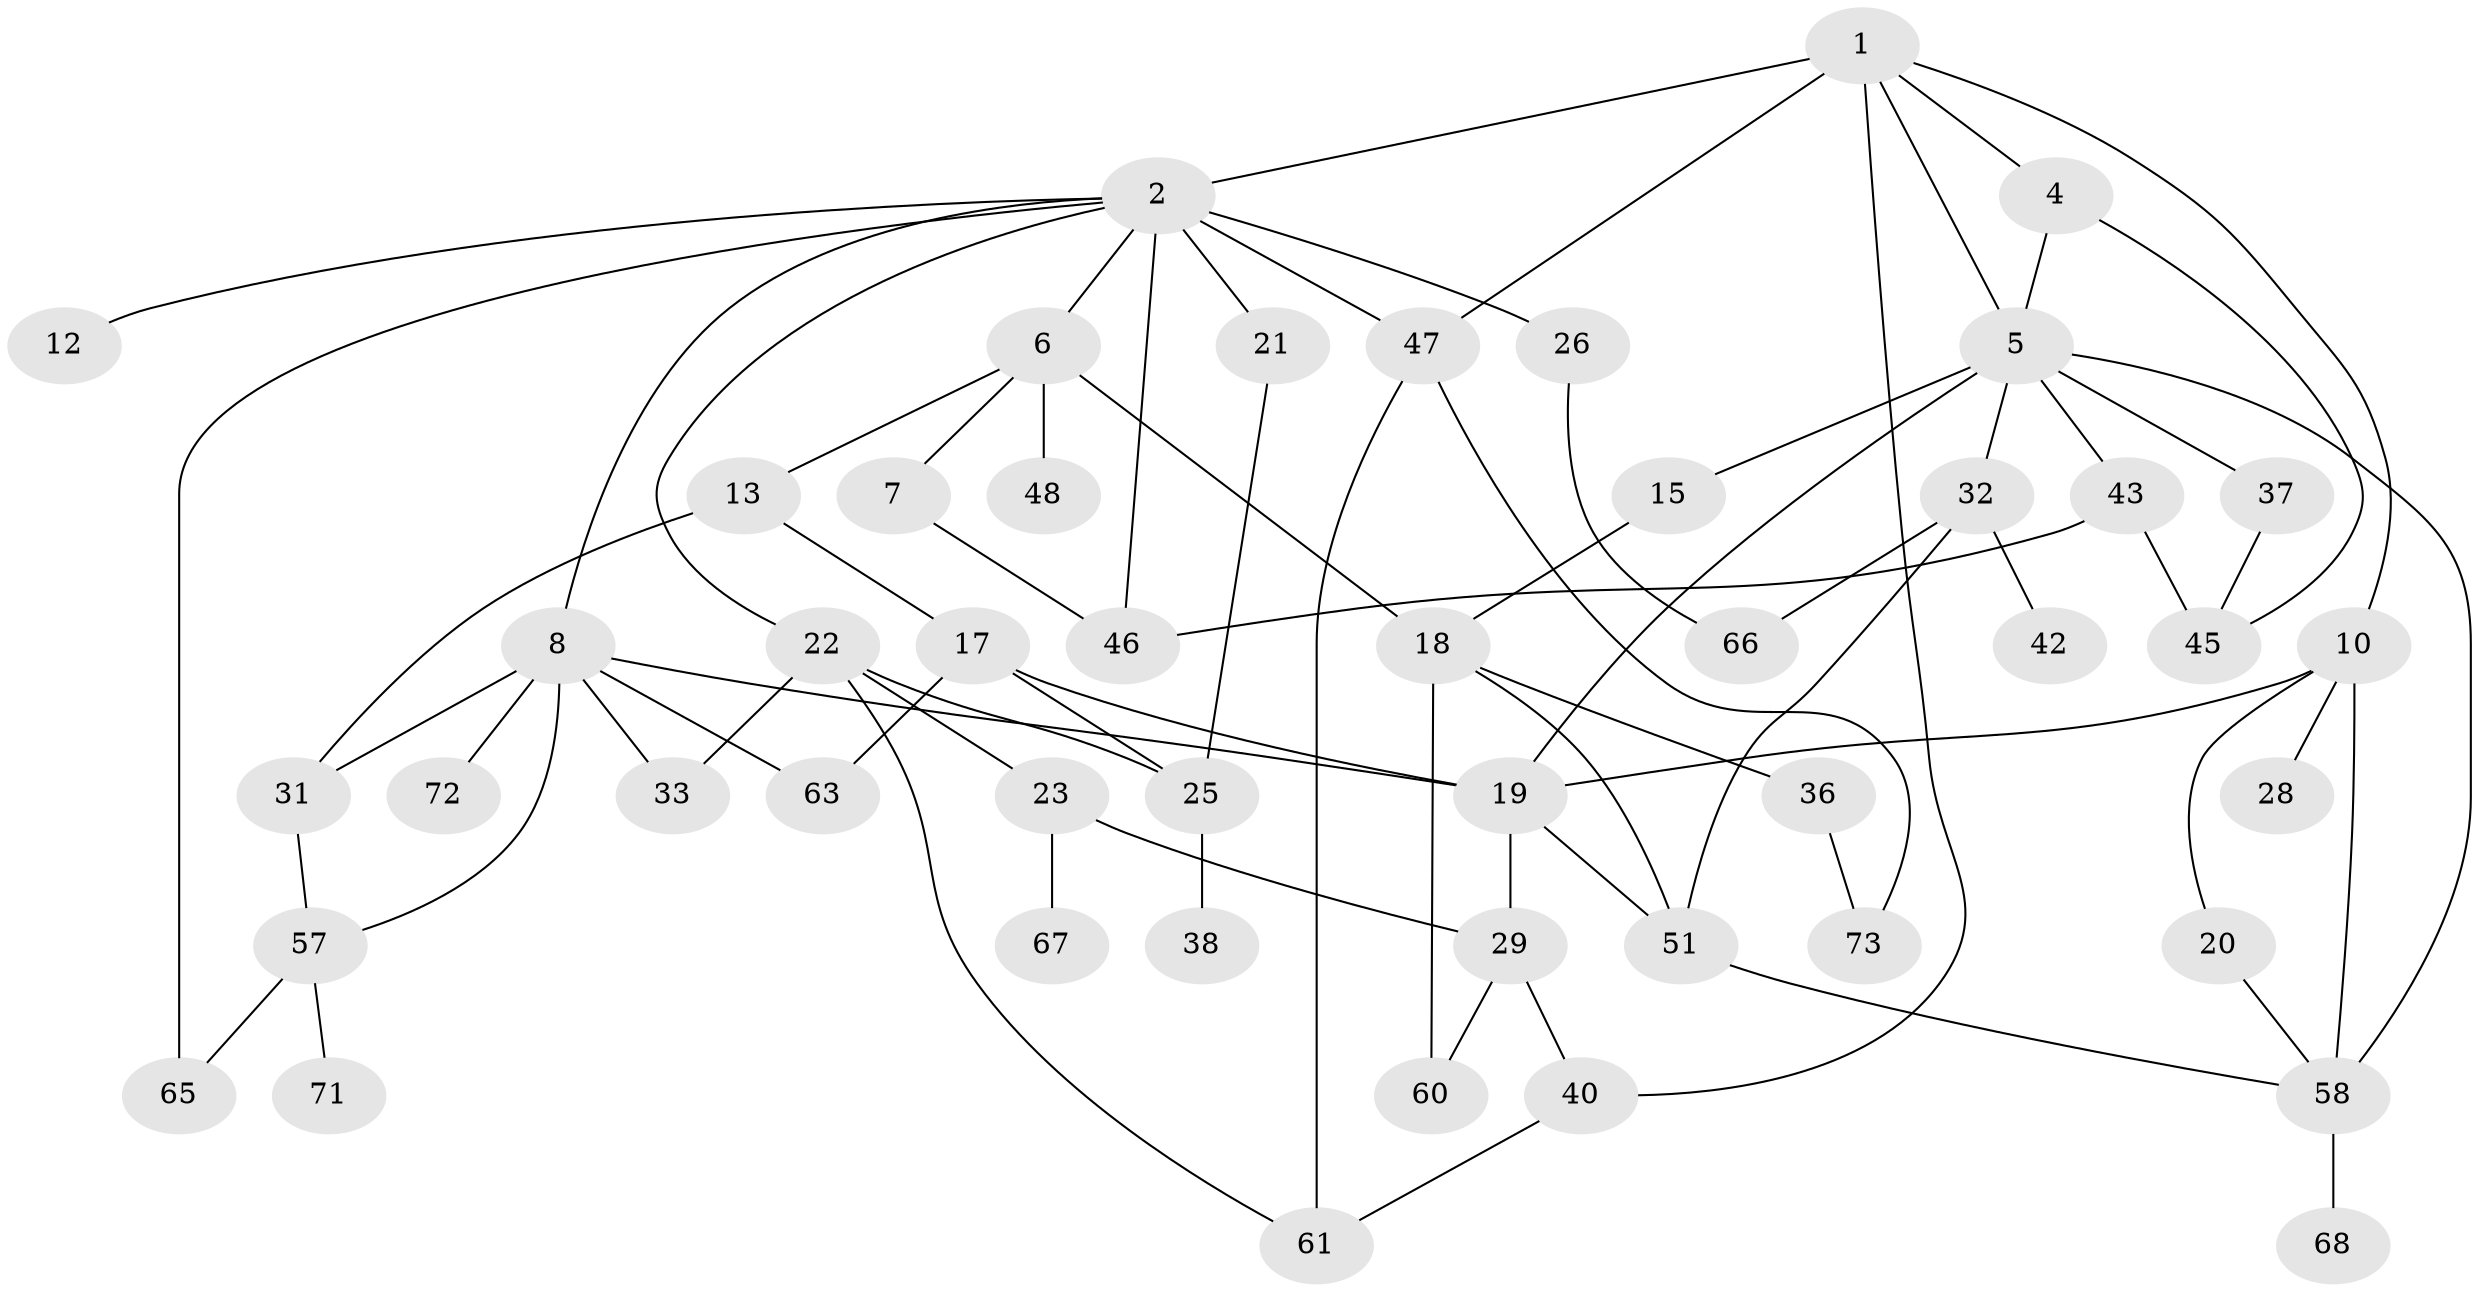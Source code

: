 // Generated by graph-tools (version 1.1) at 2025/51/02/27/25 19:51:37]
// undirected, 48 vertices, 76 edges
graph export_dot {
graph [start="1"]
  node [color=gray90,style=filled];
  1 [super="+35"];
  2 [super="+3"];
  4;
  5 [super="+11"];
  6 [super="+14"];
  7 [super="+56"];
  8 [super="+9"];
  10 [super="+16"];
  12;
  13;
  15;
  17 [super="+59"];
  18 [super="+24"];
  19 [super="+27"];
  20;
  21 [super="+69"];
  22 [super="+39"];
  23 [super="+53"];
  25 [super="+30"];
  26 [super="+41"];
  28;
  29 [super="+34"];
  31;
  32 [super="+55"];
  33 [super="+50"];
  36;
  37;
  38;
  40 [super="+64"];
  42;
  43 [super="+44"];
  45 [super="+49"];
  46 [super="+52"];
  47 [super="+54"];
  48;
  51;
  57 [super="+70"];
  58 [super="+62"];
  60;
  61;
  63;
  65;
  66;
  67;
  68;
  71;
  72;
  73;
  1 -- 2 [weight=2];
  1 -- 4;
  1 -- 10;
  1 -- 40;
  1 -- 47;
  1 -- 5;
  2 -- 8;
  2 -- 12;
  2 -- 21;
  2 -- 22;
  2 -- 46;
  2 -- 47;
  2 -- 65;
  2 -- 6;
  2 -- 26;
  4 -- 5;
  4 -- 45;
  5 -- 15;
  5 -- 32;
  5 -- 19;
  5 -- 37;
  5 -- 58;
  5 -- 43;
  6 -- 7;
  6 -- 13;
  6 -- 48;
  6 -- 18;
  7 -- 46;
  8 -- 33;
  8 -- 57;
  8 -- 31;
  8 -- 72;
  8 -- 63;
  8 -- 19;
  10 -- 28;
  10 -- 19;
  10 -- 58;
  10 -- 20;
  13 -- 17;
  13 -- 31;
  15 -- 18;
  17 -- 19;
  17 -- 63;
  17 -- 25;
  18 -- 60;
  18 -- 51;
  18 -- 36;
  19 -- 51;
  19 -- 29;
  20 -- 58;
  21 -- 25;
  22 -- 23;
  22 -- 25;
  22 -- 61;
  22 -- 33;
  23 -- 29 [weight=2];
  23 -- 67;
  25 -- 38;
  26 -- 66;
  29 -- 40;
  29 -- 60;
  31 -- 57;
  32 -- 42;
  32 -- 66;
  32 -- 51;
  36 -- 73;
  37 -- 45;
  40 -- 61;
  43 -- 45;
  43 -- 46;
  47 -- 61;
  47 -- 73;
  51 -- 58;
  57 -- 65;
  57 -- 71;
  58 -- 68;
}
